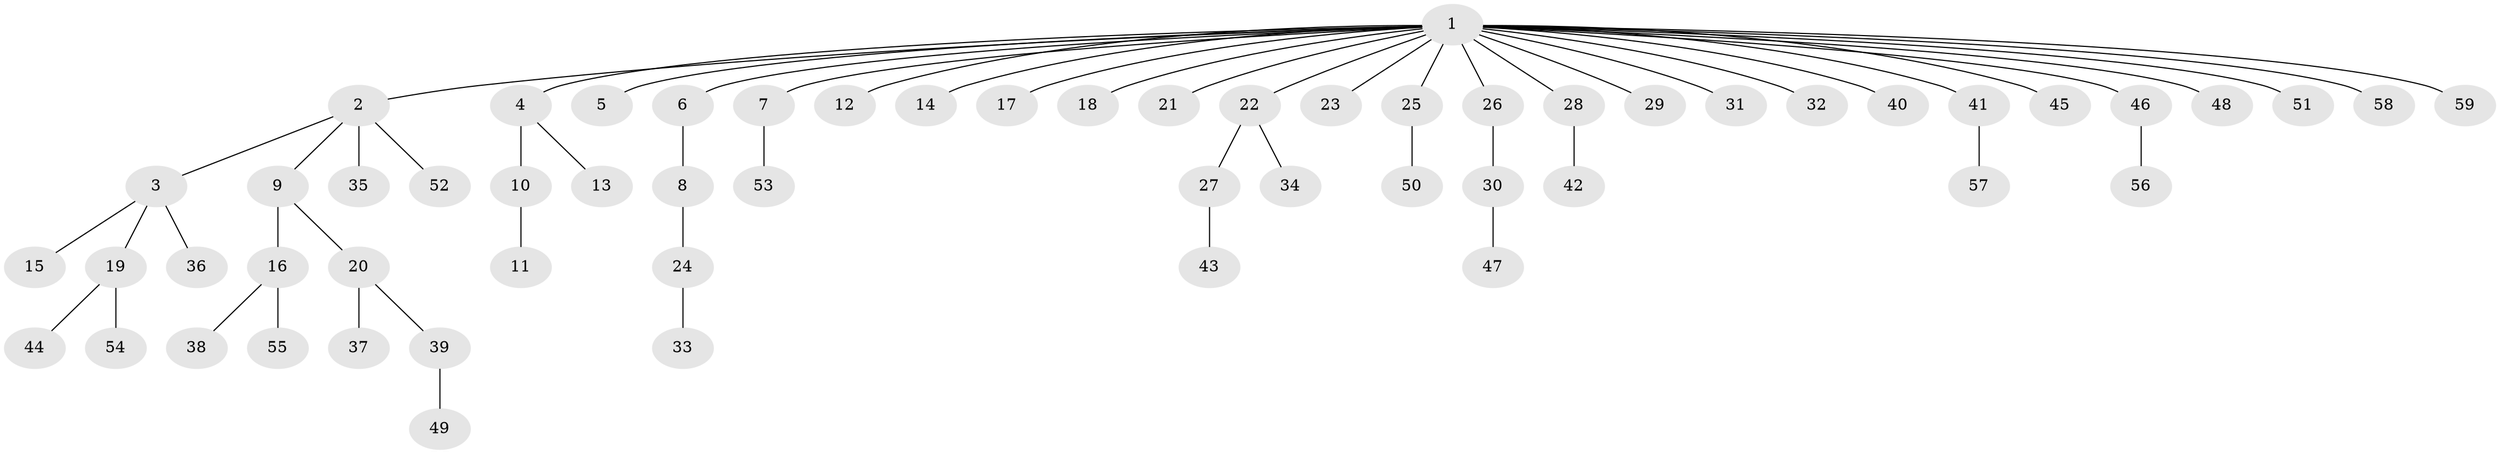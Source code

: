 // Generated by graph-tools (version 1.1) at 2025/14/03/09/25 04:14:22]
// undirected, 59 vertices, 58 edges
graph export_dot {
graph [start="1"]
  node [color=gray90,style=filled];
  1;
  2;
  3;
  4;
  5;
  6;
  7;
  8;
  9;
  10;
  11;
  12;
  13;
  14;
  15;
  16;
  17;
  18;
  19;
  20;
  21;
  22;
  23;
  24;
  25;
  26;
  27;
  28;
  29;
  30;
  31;
  32;
  33;
  34;
  35;
  36;
  37;
  38;
  39;
  40;
  41;
  42;
  43;
  44;
  45;
  46;
  47;
  48;
  49;
  50;
  51;
  52;
  53;
  54;
  55;
  56;
  57;
  58;
  59;
  1 -- 2;
  1 -- 4;
  1 -- 5;
  1 -- 6;
  1 -- 7;
  1 -- 12;
  1 -- 14;
  1 -- 17;
  1 -- 18;
  1 -- 21;
  1 -- 22;
  1 -- 23;
  1 -- 25;
  1 -- 26;
  1 -- 28;
  1 -- 29;
  1 -- 31;
  1 -- 32;
  1 -- 40;
  1 -- 41;
  1 -- 45;
  1 -- 46;
  1 -- 48;
  1 -- 51;
  1 -- 58;
  1 -- 59;
  2 -- 3;
  2 -- 9;
  2 -- 35;
  2 -- 52;
  3 -- 15;
  3 -- 19;
  3 -- 36;
  4 -- 10;
  4 -- 13;
  6 -- 8;
  7 -- 53;
  8 -- 24;
  9 -- 16;
  9 -- 20;
  10 -- 11;
  16 -- 38;
  16 -- 55;
  19 -- 44;
  19 -- 54;
  20 -- 37;
  20 -- 39;
  22 -- 27;
  22 -- 34;
  24 -- 33;
  25 -- 50;
  26 -- 30;
  27 -- 43;
  28 -- 42;
  30 -- 47;
  39 -- 49;
  41 -- 57;
  46 -- 56;
}
